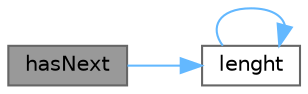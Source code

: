 digraph "hasNext"
{
 // LATEX_PDF_SIZE
  bgcolor="transparent";
  edge [fontname=Helvetica,fontsize=10,labelfontname=Helvetica,labelfontsize=10];
  node [fontname=Helvetica,fontsize=10,shape=box,height=0.2,width=0.4];
  rankdir="LR";
  Node1 [label="hasNext",height=0.2,width=0.4,color="gray40", fillcolor="grey60", style="filled", fontcolor="black",tooltip=" "];
  Node1 -> Node2 [color="steelblue1",style="solid"];
  Node2 [label="lenght",height=0.2,width=0.4,color="grey40", fillcolor="white", style="filled",URL="$liste_8c.html#ac93f16608221423a2ebc06d81177d162",tooltip=" "];
  Node2 -> Node2 [color="steelblue1",style="solid"];
}
